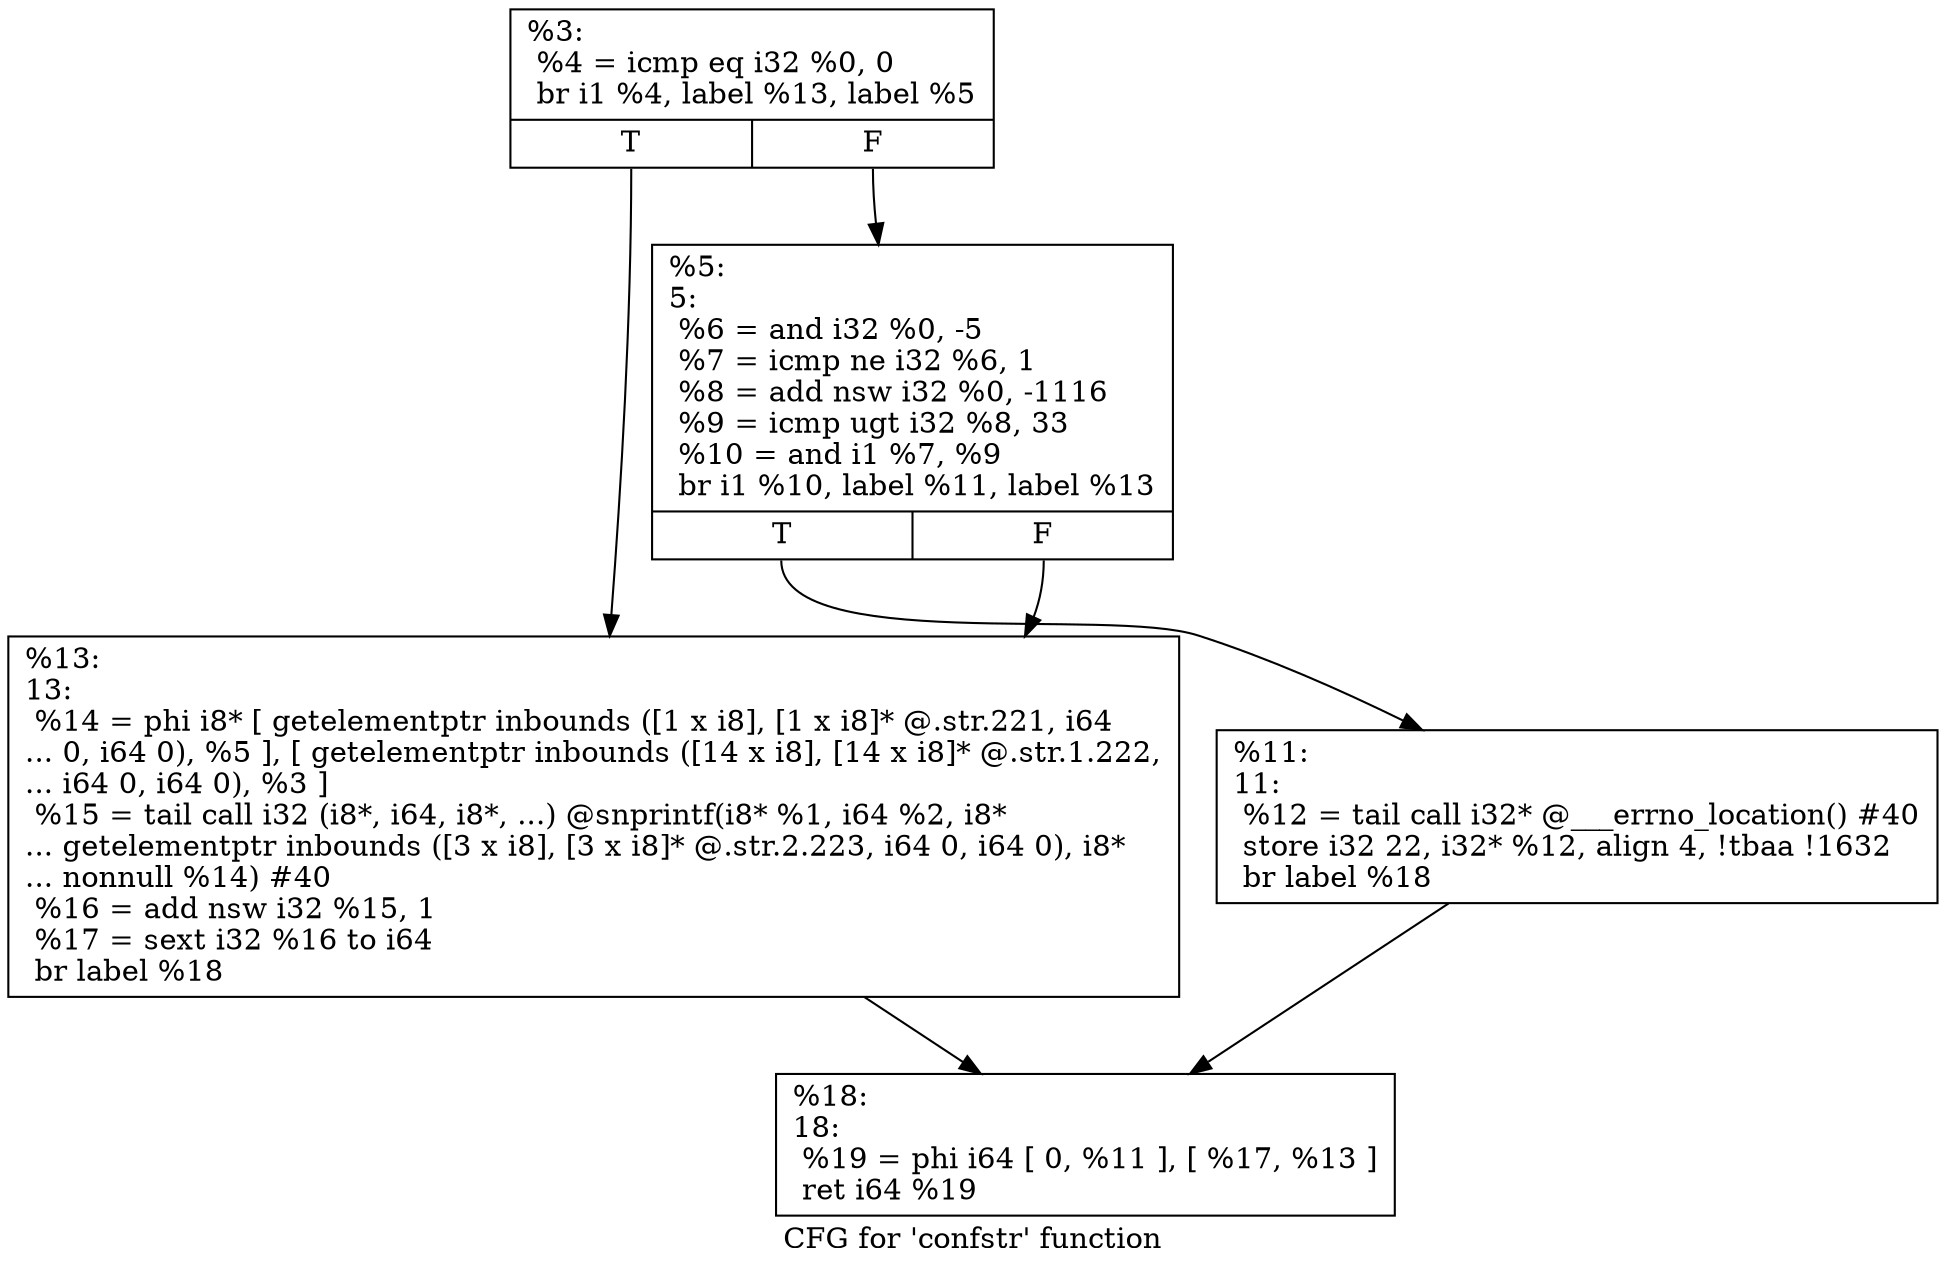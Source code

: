 digraph "CFG for 'confstr' function" {
	label="CFG for 'confstr' function";

	Node0x1bf4280 [shape=record,label="{%3:\l  %4 = icmp eq i32 %0, 0\l  br i1 %4, label %13, label %5\l|{<s0>T|<s1>F}}"];
	Node0x1bf4280:s0 -> Node0x1bf4370;
	Node0x1bf4280:s1 -> Node0x1bf42d0;
	Node0x1bf42d0 [shape=record,label="{%5:\l5:                                                \l  %6 = and i32 %0, -5\l  %7 = icmp ne i32 %6, 1\l  %8 = add nsw i32 %0, -1116\l  %9 = icmp ugt i32 %8, 33\l  %10 = and i1 %7, %9\l  br i1 %10, label %11, label %13\l|{<s0>T|<s1>F}}"];
	Node0x1bf42d0:s0 -> Node0x1bf4320;
	Node0x1bf42d0:s1 -> Node0x1bf4370;
	Node0x1bf4320 [shape=record,label="{%11:\l11:                                               \l  %12 = tail call i32* @___errno_location() #40\l  store i32 22, i32* %12, align 4, !tbaa !1632\l  br label %18\l}"];
	Node0x1bf4320 -> Node0x1bf43c0;
	Node0x1bf4370 [shape=record,label="{%13:\l13:                                               \l  %14 = phi i8* [ getelementptr inbounds ([1 x i8], [1 x i8]* @.str.221, i64\l... 0, i64 0), %5 ], [ getelementptr inbounds ([14 x i8], [14 x i8]* @.str.1.222,\l... i64 0, i64 0), %3 ]\l  %15 = tail call i32 (i8*, i64, i8*, ...) @snprintf(i8* %1, i64 %2, i8*\l... getelementptr inbounds ([3 x i8], [3 x i8]* @.str.2.223, i64 0, i64 0), i8*\l... nonnull %14) #40\l  %16 = add nsw i32 %15, 1\l  %17 = sext i32 %16 to i64\l  br label %18\l}"];
	Node0x1bf4370 -> Node0x1bf43c0;
	Node0x1bf43c0 [shape=record,label="{%18:\l18:                                               \l  %19 = phi i64 [ 0, %11 ], [ %17, %13 ]\l  ret i64 %19\l}"];
}
